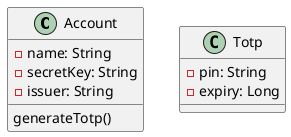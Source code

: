 @startuml

class Account {
    - name: String
    - secretKey: String
    - issuer: String

    generateTotp()
}

class Totp {
    - pin: String
    - expiry: Long
}

@enduml